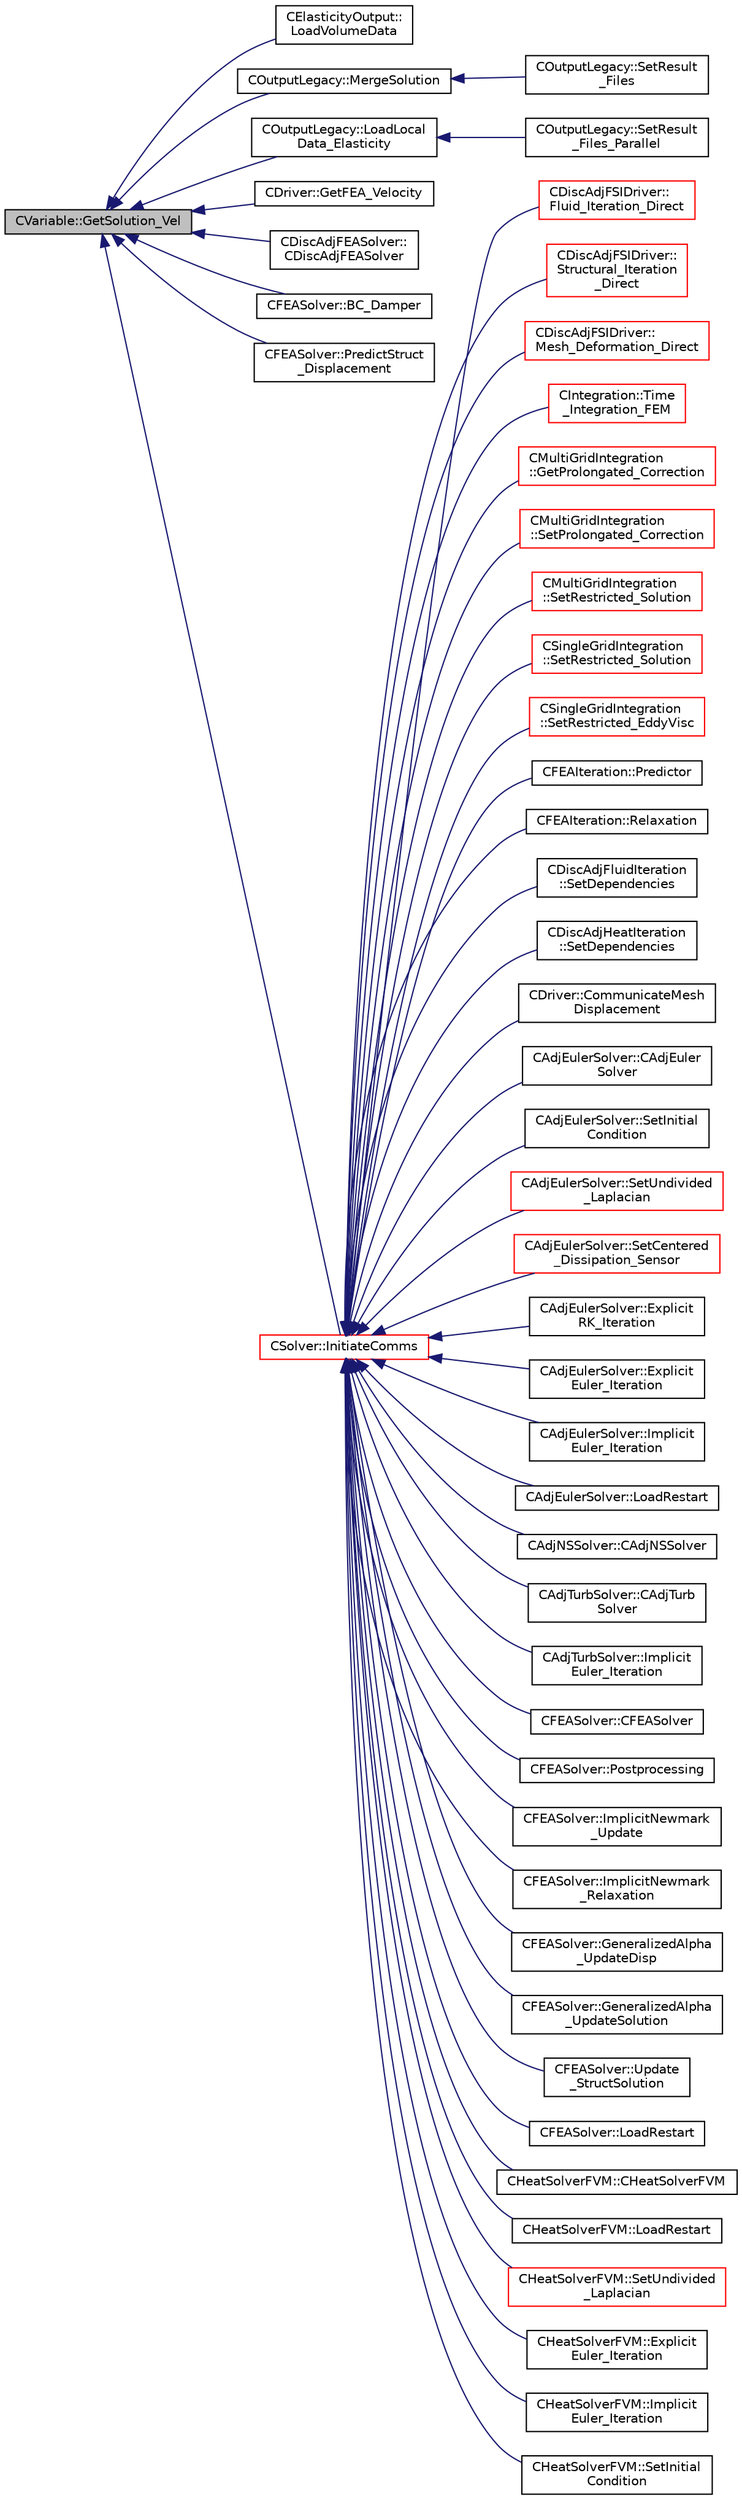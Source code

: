 digraph "CVariable::GetSolution_Vel"
{
  edge [fontname="Helvetica",fontsize="10",labelfontname="Helvetica",labelfontsize="10"];
  node [fontname="Helvetica",fontsize="10",shape=record];
  rankdir="LR";
  Node3444 [label="CVariable::GetSolution_Vel",height=0.2,width=0.4,color="black", fillcolor="grey75", style="filled", fontcolor="black"];
  Node3444 -> Node3445 [dir="back",color="midnightblue",fontsize="10",style="solid",fontname="Helvetica"];
  Node3445 [label="CElasticityOutput::\lLoadVolumeData",height=0.2,width=0.4,color="black", fillcolor="white", style="filled",URL="$class_c_elasticity_output.html#ab828cb305a9dfee66765b1226b45edfc",tooltip="Set the values of the volume output fields for a point. "];
  Node3444 -> Node3446 [dir="back",color="midnightblue",fontsize="10",style="solid",fontname="Helvetica"];
  Node3446 [label="COutputLegacy::MergeSolution",height=0.2,width=0.4,color="black", fillcolor="white", style="filled",URL="$class_c_output_legacy.html#af30cc9d6a1d32da2af7043901a5914cf",tooltip="Merge the solution into a data structure used for output file writing. "];
  Node3446 -> Node3447 [dir="back",color="midnightblue",fontsize="10",style="solid",fontname="Helvetica"];
  Node3447 [label="COutputLegacy::SetResult\l_Files",height=0.2,width=0.4,color="black", fillcolor="white", style="filled",URL="$class_c_output_legacy.html#aa817439538e8cf82f82acbfa0bf7e735",tooltip="Writes and organizes the all the output files, except the history one, for serial computations..."];
  Node3444 -> Node3448 [dir="back",color="midnightblue",fontsize="10",style="solid",fontname="Helvetica"];
  Node3448 [label="COutputLegacy::LoadLocal\lData_Elasticity",height=0.2,width=0.4,color="black", fillcolor="white", style="filled",URL="$class_c_output_legacy.html#affd55f3cde485db80b04475bec5dd600",tooltip="Load the desired solution data into a structure used for parallel reordering and output file writing ..."];
  Node3448 -> Node3449 [dir="back",color="midnightblue",fontsize="10",style="solid",fontname="Helvetica"];
  Node3449 [label="COutputLegacy::SetResult\l_Files_Parallel",height=0.2,width=0.4,color="black", fillcolor="white", style="filled",URL="$class_c_output_legacy.html#a9e7832982d8237df4df455b027fd203b",tooltip="Writes and organizes the all the output files, except the history one, for parallel computations..."];
  Node3444 -> Node3450 [dir="back",color="midnightblue",fontsize="10",style="solid",fontname="Helvetica"];
  Node3450 [label="CDriver::GetFEA_Velocity",height=0.2,width=0.4,color="black", fillcolor="white", style="filled",URL="$class_c_driver.html#ae8be0f56b63eeadfc2bcf80234ef58e6",tooltip="Return the velocities from the FEA Solver. "];
  Node3444 -> Node3451 [dir="back",color="midnightblue",fontsize="10",style="solid",fontname="Helvetica"];
  Node3451 [label="CDiscAdjFEASolver::\lCDiscAdjFEASolver",height=0.2,width=0.4,color="black", fillcolor="white", style="filled",URL="$class_c_disc_adj_f_e_a_solver.html#ae74a58b4ee4459687d1c4f4e0d0e15ff"];
  Node3444 -> Node3452 [dir="back",color="midnightblue",fontsize="10",style="solid",fontname="Helvetica"];
  Node3452 [label="CFEASolver::BC_Damper",height=0.2,width=0.4,color="black", fillcolor="white", style="filled",URL="$class_c_f_e_a_solver.html#a867a6825c3923a9d1a6ab782ee2daad8",tooltip="Impose a damping load. "];
  Node3444 -> Node3453 [dir="back",color="midnightblue",fontsize="10",style="solid",fontname="Helvetica"];
  Node3453 [label="CFEASolver::PredictStruct\l_Displacement",height=0.2,width=0.4,color="black", fillcolor="white", style="filled",URL="$class_c_f_e_a_solver.html#ab8b79fc37aa3049aff044a2258a6731a",tooltip="Predictor for structural displacements based on previous iterations. "];
  Node3444 -> Node3454 [dir="back",color="midnightblue",fontsize="10",style="solid",fontname="Helvetica"];
  Node3454 [label="CSolver::InitiateComms",height=0.2,width=0.4,color="red", fillcolor="white", style="filled",URL="$class_c_solver.html#a68ef94bc50683bd1f1d750b4a8cb7351",tooltip="Routine to load a solver quantity into the data structures for MPI point-to-point communication and t..."];
  Node3454 -> Node3455 [dir="back",color="midnightblue",fontsize="10",style="solid",fontname="Helvetica"];
  Node3455 [label="CDiscAdjFSIDriver::\lFluid_Iteration_Direct",height=0.2,width=0.4,color="red", fillcolor="white", style="filled",URL="$class_c_disc_adj_f_s_i_driver.html#aade7f9d8b7f7f1ddccfdc62d3b1fdaa8",tooltip="Run a direct flow iteration. "];
  Node3454 -> Node3460 [dir="back",color="midnightblue",fontsize="10",style="solid",fontname="Helvetica"];
  Node3460 [label="CDiscAdjFSIDriver::\lStructural_Iteration\l_Direct",height=0.2,width=0.4,color="red", fillcolor="white", style="filled",URL="$class_c_disc_adj_f_s_i_driver.html#aef8192d6dd5451f1e496e9847c2c5c65",tooltip="Run a direct structural iteration. "];
  Node3454 -> Node3461 [dir="back",color="midnightblue",fontsize="10",style="solid",fontname="Helvetica"];
  Node3461 [label="CDiscAdjFSIDriver::\lMesh_Deformation_Direct",height=0.2,width=0.4,color="red", fillcolor="white", style="filled",URL="$class_c_disc_adj_f_s_i_driver.html#ad683500d6b3773af342165b1b18f5c59",tooltip="Run a direct mesh deformation. "];
  Node3454 -> Node3462 [dir="back",color="midnightblue",fontsize="10",style="solid",fontname="Helvetica"];
  Node3462 [label="CIntegration::Time\l_Integration_FEM",height=0.2,width=0.4,color="red", fillcolor="white", style="filled",URL="$class_c_integration.html#a4ac7acdec8fdf941a4efc90b3f82a68c",tooltip="Do the time integration (explicit or implicit) of the numerical system on a FEM framework. "];
  Node3454 -> Node3464 [dir="back",color="midnightblue",fontsize="10",style="solid",fontname="Helvetica"];
  Node3464 [label="CMultiGridIntegration\l::GetProlongated_Correction",height=0.2,width=0.4,color="red", fillcolor="white", style="filled",URL="$class_c_multi_grid_integration.html#a29bf9a6e27f43e6b71704d05105a648d",tooltip="Compute the fine grid correction from the coarse solution. "];
  Node3454 -> Node3467 [dir="back",color="midnightblue",fontsize="10",style="solid",fontname="Helvetica"];
  Node3467 [label="CMultiGridIntegration\l::SetProlongated_Correction",height=0.2,width=0.4,color="red", fillcolor="white", style="filled",URL="$class_c_multi_grid_integration.html#a5d0d450972f5c004596b3f0abdae3015",tooltip="Set the value of the corrected fine grid solution. "];
  Node3454 -> Node3468 [dir="back",color="midnightblue",fontsize="10",style="solid",fontname="Helvetica"];
  Node3468 [label="CMultiGridIntegration\l::SetRestricted_Solution",height=0.2,width=0.4,color="red", fillcolor="white", style="filled",URL="$class_c_multi_grid_integration.html#a57c0f097c58c1d36ef8156b91350fd60",tooltip="Restrict solution from fine grid to a coarse grid. "];
  Node3454 -> Node3469 [dir="back",color="midnightblue",fontsize="10",style="solid",fontname="Helvetica"];
  Node3469 [label="CSingleGridIntegration\l::SetRestricted_Solution",height=0.2,width=0.4,color="red", fillcolor="white", style="filled",URL="$class_c_single_grid_integration.html#a035bbc4f261b680a4a651aa0af69437b",tooltip="Restrict solution from fine grid to a coarse grid. "];
  Node3454 -> Node3471 [dir="back",color="midnightblue",fontsize="10",style="solid",fontname="Helvetica"];
  Node3471 [label="CSingleGridIntegration\l::SetRestricted_EddyVisc",height=0.2,width=0.4,color="red", fillcolor="white", style="filled",URL="$class_c_single_grid_integration.html#ae875067fdaf103c36391ea21343e1731",tooltip="Restrict solution from fine grid to a coarse grid. "];
  Node3454 -> Node3472 [dir="back",color="midnightblue",fontsize="10",style="solid",fontname="Helvetica"];
  Node3472 [label="CFEAIteration::Predictor",height=0.2,width=0.4,color="black", fillcolor="white", style="filled",URL="$class_c_f_e_a_iteration.html#a00a378c1b0d9b95b250e208bcf1f420e",tooltip="Predictor. "];
  Node3454 -> Node3473 [dir="back",color="midnightblue",fontsize="10",style="solid",fontname="Helvetica"];
  Node3473 [label="CFEAIteration::Relaxation",height=0.2,width=0.4,color="black", fillcolor="white", style="filled",URL="$class_c_f_e_a_iteration.html#a840bd377c7050c57cb5f81799669b59f",tooltip="Relaxation. "];
  Node3454 -> Node3474 [dir="back",color="midnightblue",fontsize="10",style="solid",fontname="Helvetica"];
  Node3474 [label="CDiscAdjFluidIteration\l::SetDependencies",height=0.2,width=0.4,color="black", fillcolor="white", style="filled",URL="$class_c_disc_adj_fluid_iteration.html#aad302b77466b001d380ca8766ba8d85c",tooltip="Compute necessary variables that depend on the conservative variables or the mesh node positions (e..."];
  Node3454 -> Node3475 [dir="back",color="midnightblue",fontsize="10",style="solid",fontname="Helvetica"];
  Node3475 [label="CDiscAdjHeatIteration\l::SetDependencies",height=0.2,width=0.4,color="black", fillcolor="white", style="filled",URL="$class_c_disc_adj_heat_iteration.html#a8098b35364d0a2a7b1fa31850714e359",tooltip="Compute necessary variables that depend on the conservative variables or the mesh node positions (e..."];
  Node3454 -> Node3476 [dir="back",color="midnightblue",fontsize="10",style="solid",fontname="Helvetica"];
  Node3476 [label="CDriver::CommunicateMesh\lDisplacement",height=0.2,width=0.4,color="black", fillcolor="white", style="filled",URL="$class_c_driver.html#ab7774dbeec50826a830714585aa45740",tooltip="Communicate the boundary mesh displacements in a python call. "];
  Node3454 -> Node3477 [dir="back",color="midnightblue",fontsize="10",style="solid",fontname="Helvetica"];
  Node3477 [label="CAdjEulerSolver::CAdjEuler\lSolver",height=0.2,width=0.4,color="black", fillcolor="white", style="filled",URL="$class_c_adj_euler_solver.html#a0a739888df9436d4707665d152a7af1a"];
  Node3454 -> Node3478 [dir="back",color="midnightblue",fontsize="10",style="solid",fontname="Helvetica"];
  Node3478 [label="CAdjEulerSolver::SetInitial\lCondition",height=0.2,width=0.4,color="black", fillcolor="white", style="filled",URL="$class_c_adj_euler_solver.html#a9b83036ab8c37a1b24350704dcfeaeb3",tooltip="Set the initial condition for the Euler Equations. "];
  Node3454 -> Node3479 [dir="back",color="midnightblue",fontsize="10",style="solid",fontname="Helvetica"];
  Node3479 [label="CAdjEulerSolver::SetUndivided\l_Laplacian",height=0.2,width=0.4,color="red", fillcolor="white", style="filled",URL="$class_c_adj_euler_solver.html#a1872318f659d74b4e12d669095ee57b5",tooltip="Compute the undivided laplacian for the adjoint solution. "];
  Node3454 -> Node3482 [dir="back",color="midnightblue",fontsize="10",style="solid",fontname="Helvetica"];
  Node3482 [label="CAdjEulerSolver::SetCentered\l_Dissipation_Sensor",height=0.2,width=0.4,color="red", fillcolor="white", style="filled",URL="$class_c_adj_euler_solver.html#af1b72ed76900f821d2f51942cb4252db",tooltip="Compute the sensor for higher order dissipation control in rotating problems. "];
  Node3454 -> Node3483 [dir="back",color="midnightblue",fontsize="10",style="solid",fontname="Helvetica"];
  Node3483 [label="CAdjEulerSolver::Explicit\lRK_Iteration",height=0.2,width=0.4,color="black", fillcolor="white", style="filled",URL="$class_c_adj_euler_solver.html#a83de159f4bd062c776f07d087414a9cf",tooltip="Update the solution using a Runge-Kutta strategy. "];
  Node3454 -> Node3484 [dir="back",color="midnightblue",fontsize="10",style="solid",fontname="Helvetica"];
  Node3484 [label="CAdjEulerSolver::Explicit\lEuler_Iteration",height=0.2,width=0.4,color="black", fillcolor="white", style="filled",URL="$class_c_adj_euler_solver.html#a2863f1ed56105b595204ac31b3dab66b",tooltip="Update the solution using a explicit Euler scheme. "];
  Node3454 -> Node3485 [dir="back",color="midnightblue",fontsize="10",style="solid",fontname="Helvetica"];
  Node3485 [label="CAdjEulerSolver::Implicit\lEuler_Iteration",height=0.2,width=0.4,color="black", fillcolor="white", style="filled",URL="$class_c_adj_euler_solver.html#af64f459bce9498b1d19d8a645d0bc2c3",tooltip="Update the solution using an implicit solver. "];
  Node3454 -> Node3486 [dir="back",color="midnightblue",fontsize="10",style="solid",fontname="Helvetica"];
  Node3486 [label="CAdjEulerSolver::LoadRestart",height=0.2,width=0.4,color="black", fillcolor="white", style="filled",URL="$class_c_adj_euler_solver.html#acaf1ae2d6c07b492ab1eeca389881731",tooltip="Load a solution from a restart file. "];
  Node3454 -> Node3487 [dir="back",color="midnightblue",fontsize="10",style="solid",fontname="Helvetica"];
  Node3487 [label="CAdjNSSolver::CAdjNSSolver",height=0.2,width=0.4,color="black", fillcolor="white", style="filled",URL="$class_c_adj_n_s_solver.html#a323f1dc7c0b9fe00d1911eeeea365d46"];
  Node3454 -> Node3488 [dir="back",color="midnightblue",fontsize="10",style="solid",fontname="Helvetica"];
  Node3488 [label="CAdjTurbSolver::CAdjTurb\lSolver",height=0.2,width=0.4,color="black", fillcolor="white", style="filled",URL="$class_c_adj_turb_solver.html#a621bdae0b081f25a67425cc037cd90a2"];
  Node3454 -> Node3489 [dir="back",color="midnightblue",fontsize="10",style="solid",fontname="Helvetica"];
  Node3489 [label="CAdjTurbSolver::Implicit\lEuler_Iteration",height=0.2,width=0.4,color="black", fillcolor="white", style="filled",URL="$class_c_adj_turb_solver.html#a2c2657818c6ecfb7984c70bf079accd3",tooltip="Update the solution using an implicit solver. "];
  Node3454 -> Node3490 [dir="back",color="midnightblue",fontsize="10",style="solid",fontname="Helvetica"];
  Node3490 [label="CFEASolver::CFEASolver",height=0.2,width=0.4,color="black", fillcolor="white", style="filled",URL="$class_c_f_e_a_solver.html#a1d4c7d17d9c7143d3079fc78fae1599d"];
  Node3454 -> Node3491 [dir="back",color="midnightblue",fontsize="10",style="solid",fontname="Helvetica"];
  Node3491 [label="CFEASolver::Postprocessing",height=0.2,width=0.4,color="black", fillcolor="white", style="filled",URL="$class_c_f_e_a_solver.html#a582bf776db03d18a985936fff4c16644",tooltip="Postprocessing. "];
  Node3454 -> Node3492 [dir="back",color="midnightblue",fontsize="10",style="solid",fontname="Helvetica"];
  Node3492 [label="CFEASolver::ImplicitNewmark\l_Update",height=0.2,width=0.4,color="black", fillcolor="white", style="filled",URL="$class_c_f_e_a_solver.html#ae2afb9595361d9ead55f76ae5d89df02",tooltip="Update the solution using an implicit Newmark solver. "];
  Node3454 -> Node3493 [dir="back",color="midnightblue",fontsize="10",style="solid",fontname="Helvetica"];
  Node3493 [label="CFEASolver::ImplicitNewmark\l_Relaxation",height=0.2,width=0.4,color="black", fillcolor="white", style="filled",URL="$class_c_f_e_a_solver.html#afc818eebdc8cd168090a1abd5764425f",tooltip="A virtual member. "];
  Node3454 -> Node3494 [dir="back",color="midnightblue",fontsize="10",style="solid",fontname="Helvetica"];
  Node3494 [label="CFEASolver::GeneralizedAlpha\l_UpdateDisp",height=0.2,width=0.4,color="black", fillcolor="white", style="filled",URL="$class_c_f_e_a_solver.html#afe622d2f1e07a01baeaebc52cb7fcd45",tooltip="Update the solution using an implicit Generalized Alpha solver. "];
  Node3454 -> Node3495 [dir="back",color="midnightblue",fontsize="10",style="solid",fontname="Helvetica"];
  Node3495 [label="CFEASolver::GeneralizedAlpha\l_UpdateSolution",height=0.2,width=0.4,color="black", fillcolor="white", style="filled",URL="$class_c_f_e_a_solver.html#ae2bac89cd2c2b5c052f21b1815ce0348",tooltip="Update the solution using an implicit Generalized Alpha solver. "];
  Node3454 -> Node3496 [dir="back",color="midnightblue",fontsize="10",style="solid",fontname="Helvetica"];
  Node3496 [label="CFEASolver::Update\l_StructSolution",height=0.2,width=0.4,color="black", fillcolor="white", style="filled",URL="$class_c_f_e_a_solver.html#a564968575d62fc76612e8be5804652bd",tooltip="Aitken&#39;s relaxation of the solution. "];
  Node3454 -> Node3497 [dir="back",color="midnightblue",fontsize="10",style="solid",fontname="Helvetica"];
  Node3497 [label="CFEASolver::LoadRestart",height=0.2,width=0.4,color="black", fillcolor="white", style="filled",URL="$class_c_f_e_a_solver.html#a5f70ded742a6204f439628d029ac294a",tooltip="Load a solution from a restart file. "];
  Node3454 -> Node3498 [dir="back",color="midnightblue",fontsize="10",style="solid",fontname="Helvetica"];
  Node3498 [label="CHeatSolverFVM::CHeatSolverFVM",height=0.2,width=0.4,color="black", fillcolor="white", style="filled",URL="$class_c_heat_solver_f_v_m.html#a42af03c3f465c905fbc3ecbee398f5be",tooltip="Constructor of the class. "];
  Node3454 -> Node3499 [dir="back",color="midnightblue",fontsize="10",style="solid",fontname="Helvetica"];
  Node3499 [label="CHeatSolverFVM::LoadRestart",height=0.2,width=0.4,color="black", fillcolor="white", style="filled",URL="$class_c_heat_solver_f_v_m.html#a206fdd2ca3b6c1a050945a07dc38bd80",tooltip="Load a solution from a restart file. "];
  Node3454 -> Node3500 [dir="back",color="midnightblue",fontsize="10",style="solid",fontname="Helvetica"];
  Node3500 [label="CHeatSolverFVM::SetUndivided\l_Laplacian",height=0.2,width=0.4,color="red", fillcolor="white", style="filled",URL="$class_c_heat_solver_f_v_m.html#a62fe1f80d82f024d872943869e2fef83",tooltip="Compute the undivided laplacian for the solution. "];
  Node3454 -> Node3502 [dir="back",color="midnightblue",fontsize="10",style="solid",fontname="Helvetica"];
  Node3502 [label="CHeatSolverFVM::Explicit\lEuler_Iteration",height=0.2,width=0.4,color="black", fillcolor="white", style="filled",URL="$class_c_heat_solver_f_v_m.html#ac72e3e231d74967d368bf1cb7345535a",tooltip="Update the solution using an explicit solver. "];
  Node3454 -> Node3503 [dir="back",color="midnightblue",fontsize="10",style="solid",fontname="Helvetica"];
  Node3503 [label="CHeatSolverFVM::Implicit\lEuler_Iteration",height=0.2,width=0.4,color="black", fillcolor="white", style="filled",URL="$class_c_heat_solver_f_v_m.html#a604f660ae9da06eae59363f83a98843e",tooltip="Update the solution using an implicit solver. "];
  Node3454 -> Node3504 [dir="back",color="midnightblue",fontsize="10",style="solid",fontname="Helvetica"];
  Node3504 [label="CHeatSolverFVM::SetInitial\lCondition",height=0.2,width=0.4,color="black", fillcolor="white", style="filled",URL="$class_c_heat_solver_f_v_m.html#ad7abcac73bd5dbcaea0bb053a24fd571",tooltip="Set the initial condition for the FEM structural problem. "];
}
